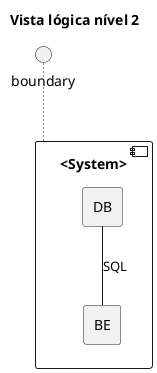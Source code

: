 @startuml
 'https://plantuml.com/class-diagram

 hide circle
 skinparam classAttributeIconSize 0

title Vista lógica nível 2

component "<System>" {
 rectangle BE {
 }

 rectangle DB {
  }
}

BE -up- DB : SQL

"<System>" ~up~ boundary


@enduml
